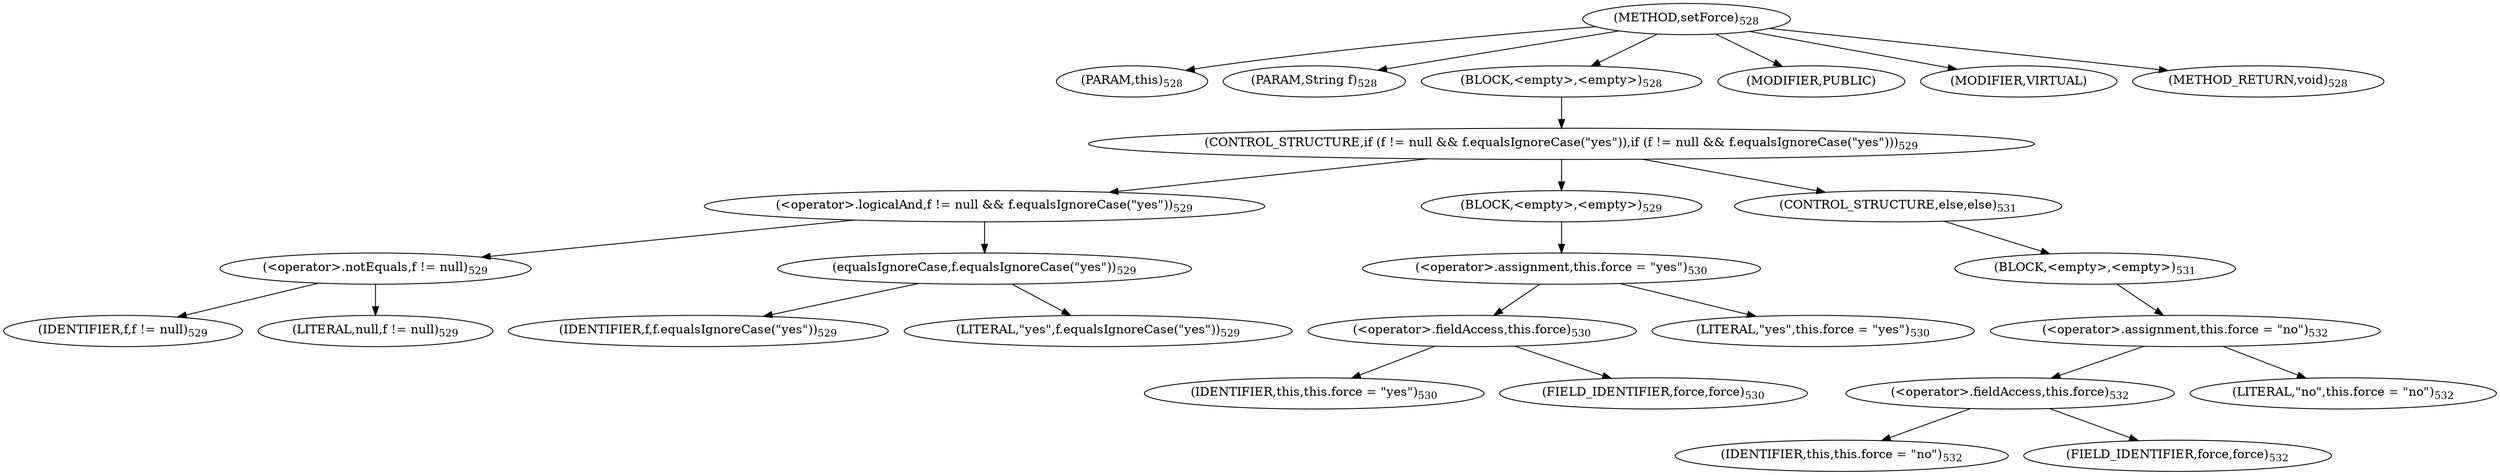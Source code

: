 digraph "setForce" {  
"1228" [label = <(METHOD,setForce)<SUB>528</SUB>> ]
"1229" [label = <(PARAM,this)<SUB>528</SUB>> ]
"1230" [label = <(PARAM,String f)<SUB>528</SUB>> ]
"1231" [label = <(BLOCK,&lt;empty&gt;,&lt;empty&gt;)<SUB>528</SUB>> ]
"1232" [label = <(CONTROL_STRUCTURE,if (f != null &amp;&amp; f.equalsIgnoreCase(&quot;yes&quot;)),if (f != null &amp;&amp; f.equalsIgnoreCase(&quot;yes&quot;)))<SUB>529</SUB>> ]
"1233" [label = <(&lt;operator&gt;.logicalAnd,f != null &amp;&amp; f.equalsIgnoreCase(&quot;yes&quot;))<SUB>529</SUB>> ]
"1234" [label = <(&lt;operator&gt;.notEquals,f != null)<SUB>529</SUB>> ]
"1235" [label = <(IDENTIFIER,f,f != null)<SUB>529</SUB>> ]
"1236" [label = <(LITERAL,null,f != null)<SUB>529</SUB>> ]
"1237" [label = <(equalsIgnoreCase,f.equalsIgnoreCase(&quot;yes&quot;))<SUB>529</SUB>> ]
"1238" [label = <(IDENTIFIER,f,f.equalsIgnoreCase(&quot;yes&quot;))<SUB>529</SUB>> ]
"1239" [label = <(LITERAL,&quot;yes&quot;,f.equalsIgnoreCase(&quot;yes&quot;))<SUB>529</SUB>> ]
"1240" [label = <(BLOCK,&lt;empty&gt;,&lt;empty&gt;)<SUB>529</SUB>> ]
"1241" [label = <(&lt;operator&gt;.assignment,this.force = &quot;yes&quot;)<SUB>530</SUB>> ]
"1242" [label = <(&lt;operator&gt;.fieldAccess,this.force)<SUB>530</SUB>> ]
"1243" [label = <(IDENTIFIER,this,this.force = &quot;yes&quot;)<SUB>530</SUB>> ]
"1244" [label = <(FIELD_IDENTIFIER,force,force)<SUB>530</SUB>> ]
"1245" [label = <(LITERAL,&quot;yes&quot;,this.force = &quot;yes&quot;)<SUB>530</SUB>> ]
"1246" [label = <(CONTROL_STRUCTURE,else,else)<SUB>531</SUB>> ]
"1247" [label = <(BLOCK,&lt;empty&gt;,&lt;empty&gt;)<SUB>531</SUB>> ]
"1248" [label = <(&lt;operator&gt;.assignment,this.force = &quot;no&quot;)<SUB>532</SUB>> ]
"1249" [label = <(&lt;operator&gt;.fieldAccess,this.force)<SUB>532</SUB>> ]
"1250" [label = <(IDENTIFIER,this,this.force = &quot;no&quot;)<SUB>532</SUB>> ]
"1251" [label = <(FIELD_IDENTIFIER,force,force)<SUB>532</SUB>> ]
"1252" [label = <(LITERAL,&quot;no&quot;,this.force = &quot;no&quot;)<SUB>532</SUB>> ]
"1253" [label = <(MODIFIER,PUBLIC)> ]
"1254" [label = <(MODIFIER,VIRTUAL)> ]
"1255" [label = <(METHOD_RETURN,void)<SUB>528</SUB>> ]
  "1228" -> "1229" 
  "1228" -> "1230" 
  "1228" -> "1231" 
  "1228" -> "1253" 
  "1228" -> "1254" 
  "1228" -> "1255" 
  "1231" -> "1232" 
  "1232" -> "1233" 
  "1232" -> "1240" 
  "1232" -> "1246" 
  "1233" -> "1234" 
  "1233" -> "1237" 
  "1234" -> "1235" 
  "1234" -> "1236" 
  "1237" -> "1238" 
  "1237" -> "1239" 
  "1240" -> "1241" 
  "1241" -> "1242" 
  "1241" -> "1245" 
  "1242" -> "1243" 
  "1242" -> "1244" 
  "1246" -> "1247" 
  "1247" -> "1248" 
  "1248" -> "1249" 
  "1248" -> "1252" 
  "1249" -> "1250" 
  "1249" -> "1251" 
}

